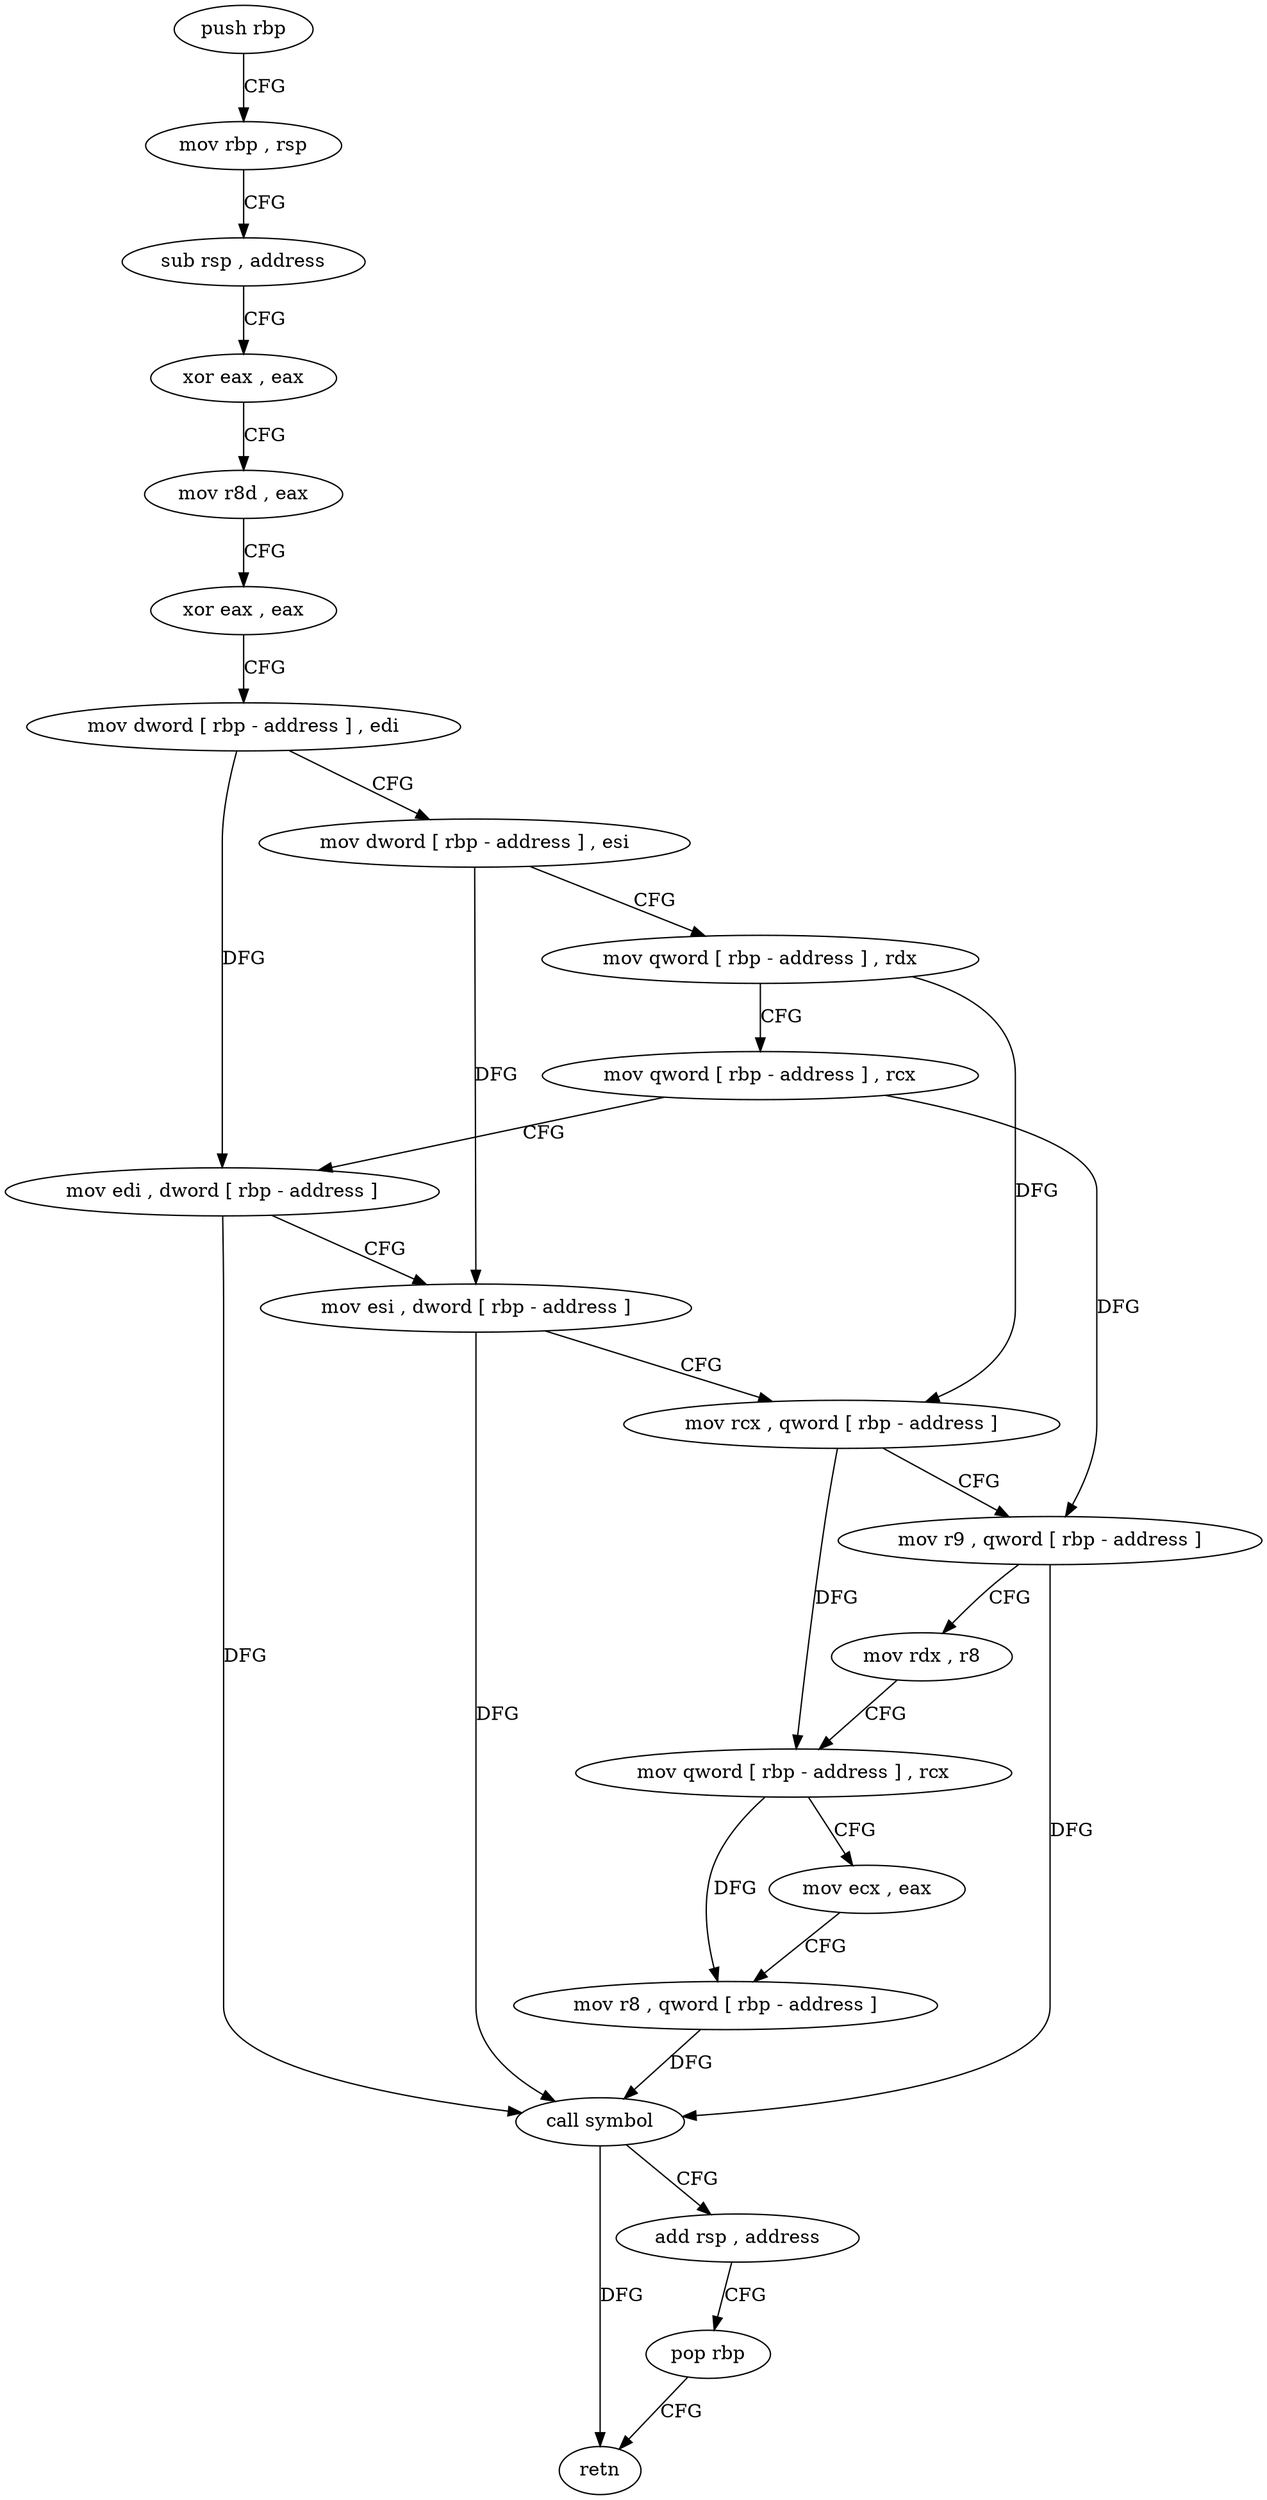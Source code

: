 digraph "func" {
"4222848" [label = "push rbp" ]
"4222849" [label = "mov rbp , rsp" ]
"4222852" [label = "sub rsp , address" ]
"4222856" [label = "xor eax , eax" ]
"4222858" [label = "mov r8d , eax" ]
"4222861" [label = "xor eax , eax" ]
"4222863" [label = "mov dword [ rbp - address ] , edi" ]
"4222866" [label = "mov dword [ rbp - address ] , esi" ]
"4222869" [label = "mov qword [ rbp - address ] , rdx" ]
"4222873" [label = "mov qword [ rbp - address ] , rcx" ]
"4222877" [label = "mov edi , dword [ rbp - address ]" ]
"4222880" [label = "mov esi , dword [ rbp - address ]" ]
"4222883" [label = "mov rcx , qword [ rbp - address ]" ]
"4222887" [label = "mov r9 , qword [ rbp - address ]" ]
"4222891" [label = "mov rdx , r8" ]
"4222894" [label = "mov qword [ rbp - address ] , rcx" ]
"4222898" [label = "mov ecx , eax" ]
"4222900" [label = "mov r8 , qword [ rbp - address ]" ]
"4222904" [label = "call symbol" ]
"4222909" [label = "add rsp , address" ]
"4222913" [label = "pop rbp" ]
"4222914" [label = "retn" ]
"4222848" -> "4222849" [ label = "CFG" ]
"4222849" -> "4222852" [ label = "CFG" ]
"4222852" -> "4222856" [ label = "CFG" ]
"4222856" -> "4222858" [ label = "CFG" ]
"4222858" -> "4222861" [ label = "CFG" ]
"4222861" -> "4222863" [ label = "CFG" ]
"4222863" -> "4222866" [ label = "CFG" ]
"4222863" -> "4222877" [ label = "DFG" ]
"4222866" -> "4222869" [ label = "CFG" ]
"4222866" -> "4222880" [ label = "DFG" ]
"4222869" -> "4222873" [ label = "CFG" ]
"4222869" -> "4222883" [ label = "DFG" ]
"4222873" -> "4222877" [ label = "CFG" ]
"4222873" -> "4222887" [ label = "DFG" ]
"4222877" -> "4222880" [ label = "CFG" ]
"4222877" -> "4222904" [ label = "DFG" ]
"4222880" -> "4222883" [ label = "CFG" ]
"4222880" -> "4222904" [ label = "DFG" ]
"4222883" -> "4222887" [ label = "CFG" ]
"4222883" -> "4222894" [ label = "DFG" ]
"4222887" -> "4222891" [ label = "CFG" ]
"4222887" -> "4222904" [ label = "DFG" ]
"4222891" -> "4222894" [ label = "CFG" ]
"4222894" -> "4222898" [ label = "CFG" ]
"4222894" -> "4222900" [ label = "DFG" ]
"4222898" -> "4222900" [ label = "CFG" ]
"4222900" -> "4222904" [ label = "DFG" ]
"4222904" -> "4222909" [ label = "CFG" ]
"4222904" -> "4222914" [ label = "DFG" ]
"4222909" -> "4222913" [ label = "CFG" ]
"4222913" -> "4222914" [ label = "CFG" ]
}
